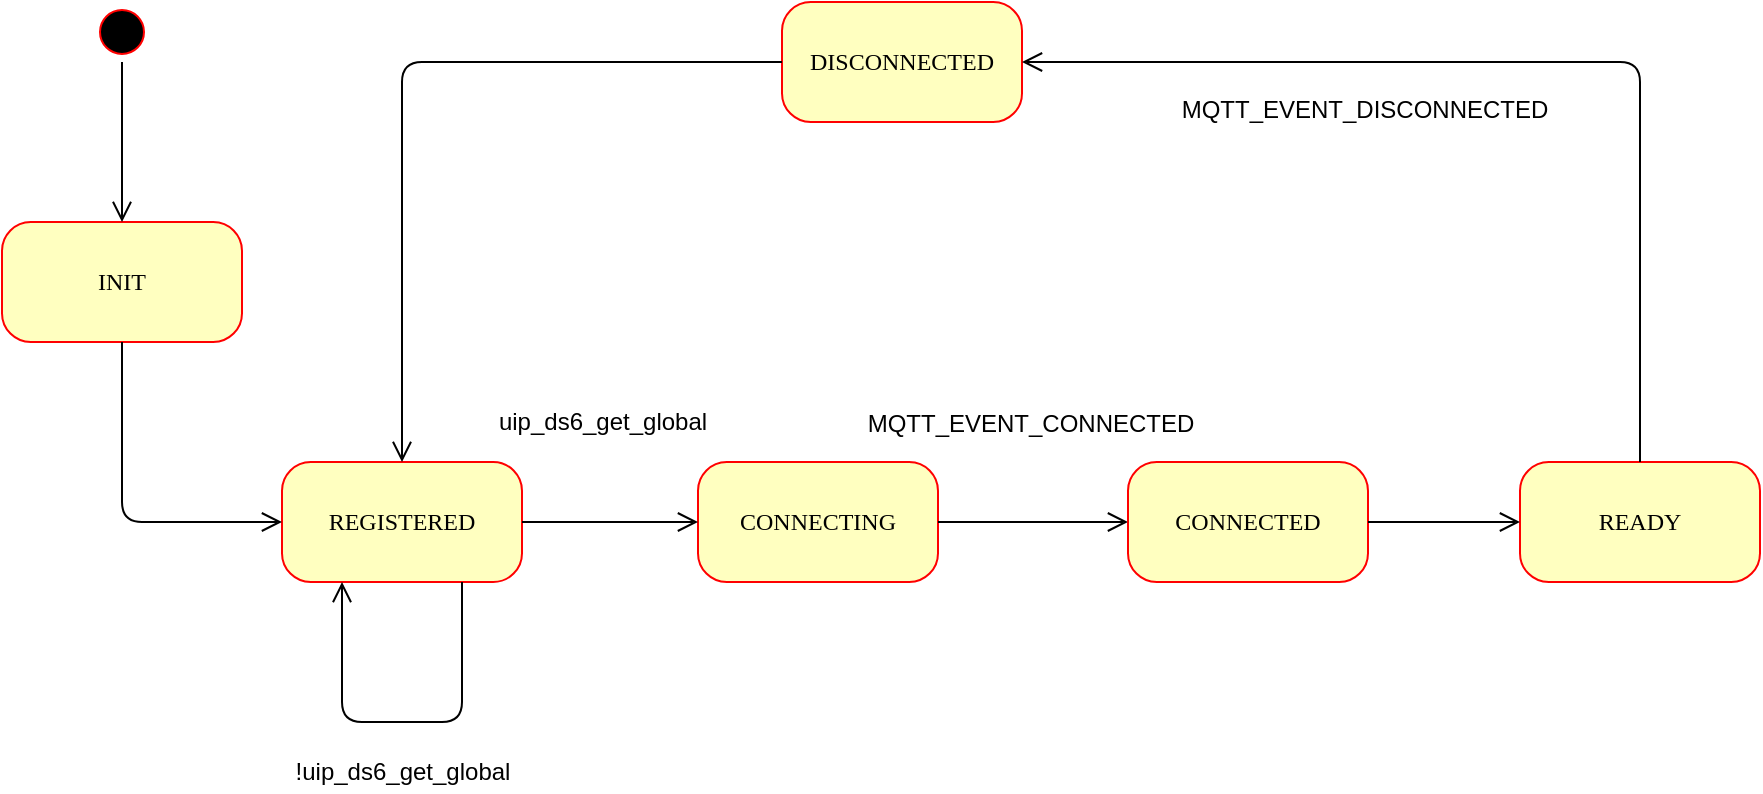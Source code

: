 <mxfile version="14.6.6" type="device"><diagram name="Page-1" id="58cdce13-f638-feb5-8d6f-7d28b1aa9fa0"><mxGraphModel dx="920" dy="552" grid="0" gridSize="10" guides="1" tooltips="1" connect="1" arrows="1" fold="1" page="1" pageScale="1" pageWidth="1100" pageHeight="850" background="#ffffff" math="0" shadow="0"><root><mxCell id="0"/><mxCell id="1" parent="0"/><mxCell id="382b91b5511bd0f7-1" value="" style="ellipse;html=1;shape=startState;fillColor=#000000;strokeColor=#ff0000;rounded=1;shadow=0;comic=0;labelBackgroundColor=none;fontFamily=Verdana;fontSize=12;fontColor=#000000;align=center;direction=south;" parent="1" vertex="1"><mxGeometry x="145" y="30" width="30" height="30" as="geometry"/></mxCell><mxCell id="382b91b5511bd0f7-6" value="INIT" style="rounded=1;whiteSpace=wrap;html=1;arcSize=24;fillColor=#ffffc0;strokeColor=#ff0000;shadow=0;comic=0;labelBackgroundColor=none;fontFamily=Verdana;fontSize=12;fontColor=#000000;align=center;" parent="1" vertex="1"><mxGeometry x="100" y="140" width="120" height="60" as="geometry"/></mxCell><mxCell id="382b91b5511bd0f7-7" value="REGISTERED" style="rounded=1;whiteSpace=wrap;html=1;arcSize=24;fillColor=#ffffc0;strokeColor=#ff0000;shadow=0;comic=0;labelBackgroundColor=none;fontFamily=Verdana;fontSize=12;fontColor=#000000;align=center;" parent="1" vertex="1"><mxGeometry x="240" y="260" width="120" height="60" as="geometry"/></mxCell><mxCell id="2a3bc250acf0617d-9" style="edgeStyle=orthogonalEdgeStyle;html=1;labelBackgroundColor=none;endArrow=open;endSize=8;fontFamily=Verdana;fontSize=12;align=left;" parent="1" source="382b91b5511bd0f7-1" target="382b91b5511bd0f7-6" edge="1"><mxGeometry relative="1" as="geometry"/></mxCell><mxCell id="2a3bc250acf0617d-10" style="edgeStyle=orthogonalEdgeStyle;html=1;labelBackgroundColor=none;endArrow=open;endSize=8;fontFamily=Verdana;fontSize=12;align=left;entryX=0;entryY=0.5;exitX=0.5;exitY=1;exitDx=0;exitDy=0;entryDx=0;entryDy=0;" parent="1" source="382b91b5511bd0f7-6" target="382b91b5511bd0f7-7" edge="1"><mxGeometry relative="1" as="geometry"><Array as="points"><mxPoint x="160" y="290"/></Array></mxGeometry></mxCell><mxCell id="I17BaTd2tIM7px3ygMo7-1" value="CONNECTING" style="rounded=1;whiteSpace=wrap;html=1;arcSize=24;fillColor=#ffffc0;strokeColor=#ff0000;shadow=0;comic=0;labelBackgroundColor=none;fontFamily=Verdana;fontSize=12;fontColor=#000000;align=center;" parent="1" vertex="1"><mxGeometry x="448" y="260" width="120" height="60" as="geometry"/></mxCell><mxCell id="I17BaTd2tIM7px3ygMo7-2" style="edgeStyle=orthogonalEdgeStyle;html=1;labelBackgroundColor=none;endArrow=open;endSize=8;fontFamily=Verdana;fontSize=12;align=left;entryX=0;entryY=0.5;exitX=1;exitY=0.5;exitDx=0;exitDy=0;entryDx=0;entryDy=0;" parent="1" source="382b91b5511bd0f7-7" target="I17BaTd2tIM7px3ygMo7-1" edge="1"><mxGeometry relative="1" as="geometry"><Array as="points"><mxPoint x="420" y="290"/><mxPoint x="420" y="290"/></Array><mxPoint x="310" y="190" as="sourcePoint"/><mxPoint x="310" y="270" as="targetPoint"/></mxGeometry></mxCell><mxCell id="I17BaTd2tIM7px3ygMo7-3" style="edgeStyle=orthogonalEdgeStyle;html=1;labelBackgroundColor=none;endArrow=open;endSize=8;fontFamily=Verdana;fontSize=12;align=left;exitX=0.75;exitY=1;exitDx=0;exitDy=0;entryX=0.25;entryY=1;entryDx=0;entryDy=0;" parent="1" source="382b91b5511bd0f7-7" target="382b91b5511bd0f7-7" edge="1"><mxGeometry relative="1" as="geometry"><Array as="points"><mxPoint x="330" y="390"/><mxPoint x="270" y="390"/></Array><mxPoint x="370" y="300" as="sourcePoint"/><mxPoint x="170" y="270" as="targetPoint"/></mxGeometry></mxCell><mxCell id="I17BaTd2tIM7px3ygMo7-4" style="edgeStyle=orthogonalEdgeStyle;html=1;labelBackgroundColor=none;endArrow=open;endSize=8;fontFamily=Verdana;fontSize=12;align=left;entryX=0;entryY=0.5;exitX=1;exitY=0.5;exitDx=0;exitDy=0;entryDx=0;entryDy=0;" parent="1" source="I17BaTd2tIM7px3ygMo7-1" target="I17BaTd2tIM7px3ygMo7-5" edge="1"><mxGeometry relative="1" as="geometry"><Array as="points"><mxPoint x="641" y="290"/><mxPoint x="641" y="290"/></Array><mxPoint x="610" y="230" as="sourcePoint"/><mxPoint x="700" y="230" as="targetPoint"/></mxGeometry></mxCell><mxCell id="I17BaTd2tIM7px3ygMo7-5" value="CONNECTED" style="rounded=1;whiteSpace=wrap;html=1;arcSize=24;fillColor=#ffffc0;strokeColor=#ff0000;shadow=0;comic=0;labelBackgroundColor=none;fontFamily=Verdana;fontSize=12;fontColor=#000000;align=center;" parent="1" vertex="1"><mxGeometry x="663" y="260" width="120" height="60" as="geometry"/></mxCell><mxCell id="I17BaTd2tIM7px3ygMo7-8" value="READY" style="rounded=1;whiteSpace=wrap;html=1;arcSize=24;fillColor=#ffffc0;strokeColor=#ff0000;shadow=0;comic=0;labelBackgroundColor=none;fontFamily=Verdana;fontSize=12;fontColor=#000000;align=center;" parent="1" vertex="1"><mxGeometry x="859" y="260" width="120" height="60" as="geometry"/></mxCell><mxCell id="I17BaTd2tIM7px3ygMo7-9" style="edgeStyle=orthogonalEdgeStyle;html=1;labelBackgroundColor=none;endArrow=open;endSize=8;fontFamily=Verdana;fontSize=12;align=left;exitX=1;exitY=0.5;exitDx=0;exitDy=0;" parent="1" source="I17BaTd2tIM7px3ygMo7-5" target="I17BaTd2tIM7px3ygMo7-8" edge="1"><mxGeometry relative="1" as="geometry"><mxPoint x="810" y="229.29" as="sourcePoint"/><mxPoint x="890" y="229.29" as="targetPoint"/></mxGeometry></mxCell><mxCell id="I17BaTd2tIM7px3ygMo7-15" value="DISCONNECTED" style="rounded=1;whiteSpace=wrap;html=1;arcSize=24;fillColor=#ffffc0;strokeColor=#ff0000;shadow=0;comic=0;labelBackgroundColor=none;fontFamily=Verdana;fontSize=12;fontColor=#000000;align=center;" parent="1" vertex="1"><mxGeometry x="490" y="30" width="120" height="60" as="geometry"/></mxCell><mxCell id="I17BaTd2tIM7px3ygMo7-16" style="edgeStyle=orthogonalEdgeStyle;html=1;labelBackgroundColor=none;endArrow=open;endSize=8;fontFamily=Verdana;fontSize=12;align=left;entryX=0.5;entryY=0;entryDx=0;entryDy=0;exitX=0;exitY=0.5;exitDx=0;exitDy=0;" parent="1" source="I17BaTd2tIM7px3ygMo7-15" target="382b91b5511bd0f7-7" edge="1"><mxGeometry relative="1" as="geometry"><mxPoint x="299.41" y="140.0" as="sourcePoint"/><mxPoint x="299.41" y="220.0" as="targetPoint"/></mxGeometry></mxCell><mxCell id="I17BaTd2tIM7px3ygMo7-18" style="edgeStyle=orthogonalEdgeStyle;html=1;labelBackgroundColor=none;endArrow=open;endSize=8;fontFamily=Verdana;fontSize=12;align=left;entryX=1;entryY=0.5;exitX=0.5;exitY=0;exitDx=0;exitDy=0;entryDx=0;entryDy=0;" parent="1" source="I17BaTd2tIM7px3ygMo7-8" target="I17BaTd2tIM7px3ygMo7-15" edge="1"><mxGeometry relative="1" as="geometry"><Array as="points"><mxPoint x="919" y="60"/></Array><mxPoint x="820" y="180.0" as="sourcePoint"/><mxPoint x="820" y="110.0" as="targetPoint"/></mxGeometry></mxCell><mxCell id="7cuv61qWucIsVfWkH07v-1" value="MQTT_EVENT_DISCONNECTED" style="text;html=1;align=center;verticalAlign=middle;resizable=0;points=[];autosize=1;strokeColor=none;" vertex="1" parent="1"><mxGeometry x="681" y="74" width="200" height="20" as="geometry"/></mxCell><mxCell id="7cuv61qWucIsVfWkH07v-2" value="!uip_ds6_get_global" style="text;html=1;align=center;verticalAlign=middle;resizable=0;points=[];autosize=1;strokeColor=none;" vertex="1" parent="1"><mxGeometry x="240" y="405" width="120" height="20" as="geometry"/></mxCell><mxCell id="7cuv61qWucIsVfWkH07v-3" value="uip_ds6_get_global" style="text;html=1;align=center;verticalAlign=middle;resizable=0;points=[];autosize=1;strokeColor=none;" vertex="1" parent="1"><mxGeometry x="340" y="230" width="120" height="20" as="geometry"/></mxCell><mxCell id="7cuv61qWucIsVfWkH07v-4" value="MQTT_EVENT_CONNECTED" style="text;html=1;align=center;verticalAlign=middle;resizable=0;points=[];autosize=1;strokeColor=none;" vertex="1" parent="1"><mxGeometry x="527" y="232" width="173" height="18" as="geometry"/></mxCell></root></mxGraphModel></diagram></mxfile>